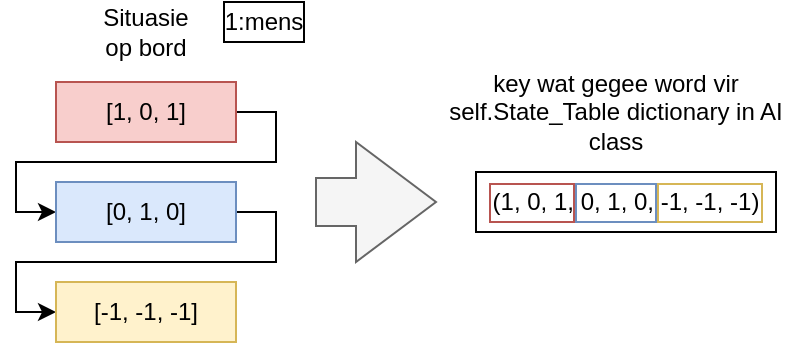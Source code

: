 <mxfile version="24.8.4">
  <diagram name="Page-1" id="eM9eSBMG-tRzvHiipupL">
    <mxGraphModel dx="653" dy="376" grid="1" gridSize="10" guides="1" tooltips="1" connect="1" arrows="1" fold="1" page="1" pageScale="1" pageWidth="827" pageHeight="1169" math="0" shadow="0">
      <root>
        <mxCell id="0" />
        <mxCell id="1" parent="0" />
        <mxCell id="ZMsd0Xr_cn_KEks0v0e5-4" style="edgeStyle=orthogonalEdgeStyle;rounded=0;orthogonalLoop=1;jettySize=auto;html=1;exitX=1;exitY=0.5;exitDx=0;exitDy=0;entryX=0;entryY=0.5;entryDx=0;entryDy=0;" edge="1" parent="1" source="ZMsd0Xr_cn_KEks0v0e5-1" target="ZMsd0Xr_cn_KEks0v0e5-2">
          <mxGeometry relative="1" as="geometry">
            <Array as="points">
              <mxPoint x="400" y="355" />
              <mxPoint x="400" y="380" />
              <mxPoint x="270" y="380" />
              <mxPoint x="270" y="405" />
            </Array>
          </mxGeometry>
        </mxCell>
        <mxCell id="ZMsd0Xr_cn_KEks0v0e5-1" value="[1, 0, 1]" style="rounded=0;whiteSpace=wrap;html=1;fillColor=#f8cecc;strokeColor=#b85450;" vertex="1" parent="1">
          <mxGeometry x="290" y="340" width="90" height="30" as="geometry" />
        </mxCell>
        <mxCell id="ZMsd0Xr_cn_KEks0v0e5-5" style="edgeStyle=orthogonalEdgeStyle;rounded=0;orthogonalLoop=1;jettySize=auto;html=1;exitX=1;exitY=0.5;exitDx=0;exitDy=0;entryX=0;entryY=0.5;entryDx=0;entryDy=0;" edge="1" parent="1" source="ZMsd0Xr_cn_KEks0v0e5-2" target="ZMsd0Xr_cn_KEks0v0e5-3">
          <mxGeometry relative="1" as="geometry">
            <Array as="points">
              <mxPoint x="400" y="405" />
              <mxPoint x="400" y="430" />
              <mxPoint x="270" y="430" />
              <mxPoint x="270" y="455" />
            </Array>
          </mxGeometry>
        </mxCell>
        <mxCell id="ZMsd0Xr_cn_KEks0v0e5-2" value="[0, 1, 0]&lt;span style=&quot;color: rgba(0, 0, 0, 0); font-family: monospace; font-size: 0px; text-align: start; text-wrap-mode: nowrap;&quot;&gt;%3CmxGraphModel%3E%3Croot%3E%3CmxCell%20id%3D%220%22%2F%3E%3CmxCell%20id%3D%221%22%20parent%3D%220%22%2F%3E%3CmxCell%20id%3D%222%22%20value%3D%221%2C%200%2C%201%22%20style%3D%22rounded%3D0%3BwhiteSpace%3Dwrap%3Bhtml%3D1%3B%22%20vertex%3D%221%22%20parent%3D%221%22%3E%3CmxGeometry%20x%3D%22290%22%20y%3D%22340%22%20width%3D%2290%22%20height%3D%2230%22%20as%3D%22geometry%22%2F%3E%3C%2FmxCell%3E%3C%2Froot%3E%3C%2FmxGraphModel%3E&lt;/span&gt;" style="rounded=0;whiteSpace=wrap;html=1;fillColor=#dae8fc;strokeColor=#6c8ebf;" vertex="1" parent="1">
          <mxGeometry x="290" y="390" width="90" height="30" as="geometry" />
        </mxCell>
        <mxCell id="ZMsd0Xr_cn_KEks0v0e5-3" value="[-1, -1, -1]" style="rounded=0;whiteSpace=wrap;html=1;fillColor=#fff2cc;strokeColor=#d6b656;" vertex="1" parent="1">
          <mxGeometry x="290" y="440" width="90" height="30" as="geometry" />
        </mxCell>
        <mxCell id="ZMsd0Xr_cn_KEks0v0e5-6" value="" style="html=1;shadow=0;dashed=0;align=center;verticalAlign=middle;shape=mxgraph.arrows2.arrow;dy=0.6;dx=40;notch=0;fillColor=#f5f5f5;strokeColor=#666666;fontColor=#333333;" vertex="1" parent="1">
          <mxGeometry x="420" y="370" width="60" height="60" as="geometry" />
        </mxCell>
        <mxCell id="ZMsd0Xr_cn_KEks0v0e5-8" value="(1, 0, 1, 0, 1, 0, -1, -1, -1)" style="rounded=0;whiteSpace=wrap;html=1;" vertex="1" parent="1">
          <mxGeometry x="500" y="385" width="150" height="30" as="geometry" />
        </mxCell>
        <mxCell id="ZMsd0Xr_cn_KEks0v0e5-9" value="" style="rounded=0;whiteSpace=wrap;html=1;fillColor=none;strokeColor=#d6b656;fillStyle=cross-hatch;gradientColor=none;" vertex="1" parent="1">
          <mxGeometry x="591" y="391" width="52" height="19" as="geometry" />
        </mxCell>
        <mxCell id="ZMsd0Xr_cn_KEks0v0e5-10" value="" style="rounded=0;whiteSpace=wrap;html=1;fillColor=none;strokeColor=#6c8ebf;" vertex="1" parent="1">
          <mxGeometry x="550" y="391" width="40" height="19" as="geometry" />
        </mxCell>
        <mxCell id="ZMsd0Xr_cn_KEks0v0e5-11" value="" style="rounded=0;whiteSpace=wrap;html=1;fillColor=none;strokeColor=#b85450;" vertex="1" parent="1">
          <mxGeometry x="507" y="391" width="42" height="19" as="geometry" />
        </mxCell>
        <mxCell id="ZMsd0Xr_cn_KEks0v0e5-12" value="Situasie op bord" style="text;html=1;align=center;verticalAlign=middle;whiteSpace=wrap;rounded=0;" vertex="1" parent="1">
          <mxGeometry x="305" y="300" width="60" height="30" as="geometry" />
        </mxCell>
        <mxCell id="ZMsd0Xr_cn_KEks0v0e5-13" value="key wat gegee word vir self.State_Table dictionary in AI class" style="text;html=1;align=center;verticalAlign=middle;whiteSpace=wrap;rounded=0;" vertex="1" parent="1">
          <mxGeometry x="485" y="340" width="170" height="30" as="geometry" />
        </mxCell>
        <mxCell id="ZMsd0Xr_cn_KEks0v0e5-14" value="1:mens" style="rounded=0;whiteSpace=wrap;html=1;" vertex="1" parent="1">
          <mxGeometry x="374" y="300" width="40" height="20" as="geometry" />
        </mxCell>
      </root>
    </mxGraphModel>
  </diagram>
</mxfile>
